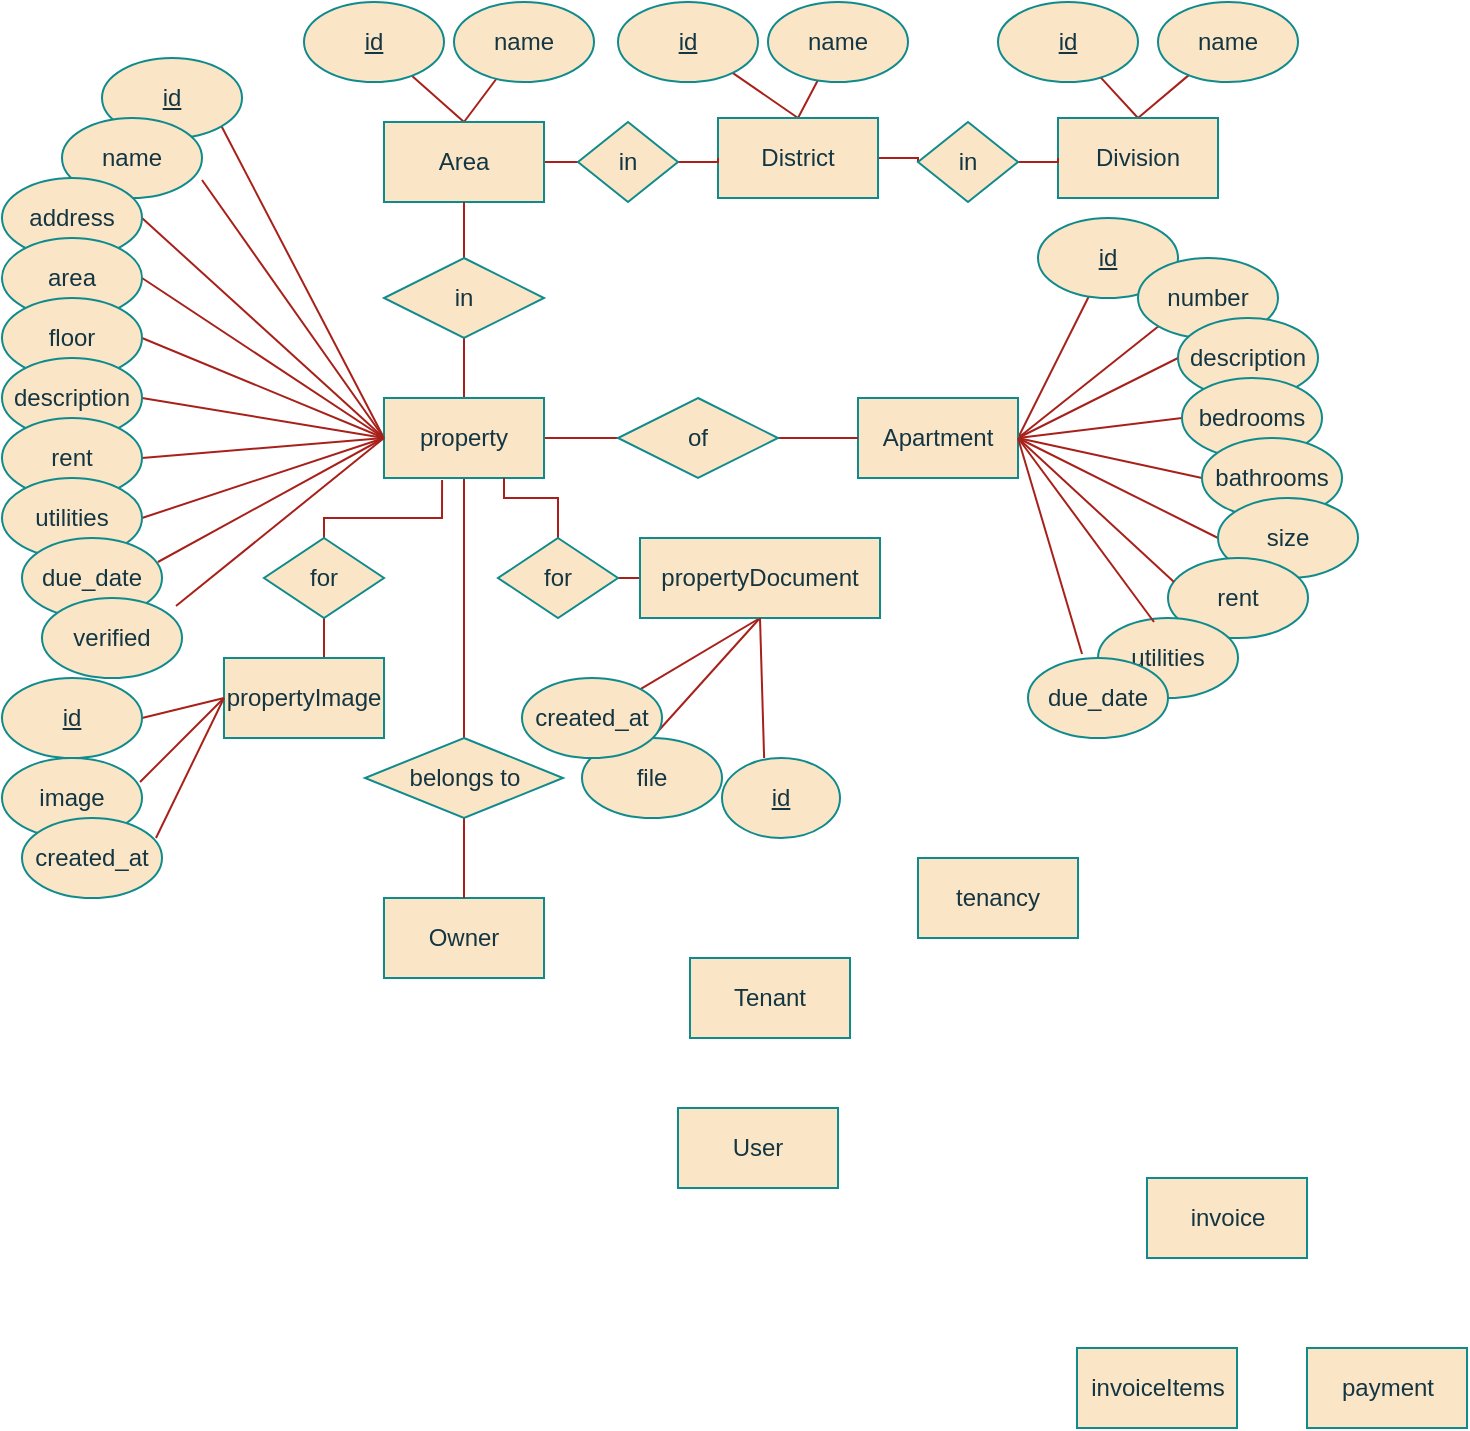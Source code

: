 <mxfile version="23.1.2" type="device">
  <diagram id="-Kegu3x4Kq4TtlcAsU5u" name="Page-1">
    <mxGraphModel dx="1434" dy="752" grid="1" gridSize="10" guides="1" tooltips="1" connect="1" arrows="1" fold="1" page="1" pageScale="1" pageWidth="827" pageHeight="1169" math="0" shadow="0">
      <root>
        <mxCell id="0" />
        <mxCell id="1" parent="0" />
        <mxCell id="ADRR5VOEZKfYwD3EOIca-24" style="edgeStyle=none;rounded=0;orthogonalLoop=1;jettySize=auto;html=1;exitX=0.5;exitY=0;exitDx=0;exitDy=0;endArrow=none;endFill=0;labelBackgroundColor=none;fontColor=default;strokeColor=#A8201A;" edge="1" parent="1" source="ADRR5VOEZKfYwD3EOIca-26" target="ADRR5VOEZKfYwD3EOIca-51">
          <mxGeometry relative="1" as="geometry" />
        </mxCell>
        <mxCell id="ADRR5VOEZKfYwD3EOIca-25" style="edgeStyle=none;rounded=0;orthogonalLoop=1;jettySize=auto;html=1;exitX=0.5;exitY=0;exitDx=0;exitDy=0;endArrow=none;endFill=0;labelBackgroundColor=none;fontColor=default;strokeColor=#A8201A;" edge="1" parent="1" source="ADRR5VOEZKfYwD3EOIca-26" target="ADRR5VOEZKfYwD3EOIca-52">
          <mxGeometry relative="1" as="geometry" />
        </mxCell>
        <mxCell id="ADRR5VOEZKfYwD3EOIca-135" style="edgeStyle=orthogonalEdgeStyle;shape=connector;rounded=0;orthogonalLoop=1;jettySize=auto;html=1;exitX=1;exitY=0.5;exitDx=0;exitDy=0;entryX=0;entryY=0.5;entryDx=0;entryDy=0;labelBackgroundColor=default;strokeColor=#A8201A;align=center;verticalAlign=middle;fontFamily=Helvetica;fontSize=11;fontColor=#143642;endArrow=none;endFill=0;fillColor=#FAE5C7;" edge="1" parent="1" source="ADRR5VOEZKfYwD3EOIca-26" target="ADRR5VOEZKfYwD3EOIca-134">
          <mxGeometry relative="1" as="geometry" />
        </mxCell>
        <mxCell id="ADRR5VOEZKfYwD3EOIca-26" value="Area" style="rounded=0;whiteSpace=wrap;html=1;labelBackgroundColor=none;fillColor=#FAE5C7;strokeColor=#0F8B8D;fontColor=#143642;" vertex="1" parent="1">
          <mxGeometry x="221" y="72" width="80" height="40" as="geometry" />
        </mxCell>
        <mxCell id="ADRR5VOEZKfYwD3EOIca-51" value="&lt;u&gt;id&lt;/u&gt;" style="ellipse;whiteSpace=wrap;html=1;labelBackgroundColor=none;fillColor=#FAE5C7;strokeColor=#0F8B8D;fontColor=#143642;rounded=0;" vertex="1" parent="1">
          <mxGeometry x="181" y="12" width="70" height="40" as="geometry" />
        </mxCell>
        <mxCell id="ADRR5VOEZKfYwD3EOIca-52" value="name" style="ellipse;whiteSpace=wrap;html=1;labelBackgroundColor=none;fillColor=#FAE5C7;strokeColor=#0F8B8D;fontColor=#143642;rounded=0;" vertex="1" parent="1">
          <mxGeometry x="256" y="12" width="70" height="40" as="geometry" />
        </mxCell>
        <mxCell id="ADRR5VOEZKfYwD3EOIca-110" style="edgeStyle=none;rounded=0;orthogonalLoop=1;jettySize=auto;html=1;exitX=0.5;exitY=0;exitDx=0;exitDy=0;endArrow=none;endFill=0;labelBackgroundColor=none;fontColor=default;strokeColor=#A8201A;" edge="1" parent="1" source="ADRR5VOEZKfYwD3EOIca-112" target="ADRR5VOEZKfYwD3EOIca-113">
          <mxGeometry relative="1" as="geometry" />
        </mxCell>
        <mxCell id="ADRR5VOEZKfYwD3EOIca-111" style="edgeStyle=none;rounded=0;orthogonalLoop=1;jettySize=auto;html=1;exitX=0.5;exitY=0;exitDx=0;exitDy=0;endArrow=none;endFill=0;labelBackgroundColor=none;fontColor=default;strokeColor=#A8201A;" edge="1" parent="1" source="ADRR5VOEZKfYwD3EOIca-112" target="ADRR5VOEZKfYwD3EOIca-114">
          <mxGeometry relative="1" as="geometry" />
        </mxCell>
        <mxCell id="ADRR5VOEZKfYwD3EOIca-138" style="edgeStyle=orthogonalEdgeStyle;shape=connector;rounded=0;orthogonalLoop=1;jettySize=auto;html=1;exitX=1;exitY=0.5;exitDx=0;exitDy=0;entryX=0;entryY=0.5;entryDx=0;entryDy=0;labelBackgroundColor=default;strokeColor=#A8201A;align=center;verticalAlign=middle;fontFamily=Helvetica;fontSize=11;fontColor=#143642;endArrow=none;endFill=0;fillColor=#FAE5C7;" edge="1" parent="1" source="ADRR5VOEZKfYwD3EOIca-112" target="ADRR5VOEZKfYwD3EOIca-137">
          <mxGeometry relative="1" as="geometry" />
        </mxCell>
        <mxCell id="ADRR5VOEZKfYwD3EOIca-112" value="District" style="rounded=0;whiteSpace=wrap;html=1;labelBackgroundColor=none;fillColor=#FAE5C7;strokeColor=#0F8B8D;fontColor=#143642;" vertex="1" parent="1">
          <mxGeometry x="388" y="70" width="80" height="40" as="geometry" />
        </mxCell>
        <mxCell id="ADRR5VOEZKfYwD3EOIca-113" value="&lt;u&gt;id&lt;/u&gt;" style="ellipse;whiteSpace=wrap;html=1;labelBackgroundColor=none;fillColor=#FAE5C7;strokeColor=#0F8B8D;fontColor=#143642;rounded=0;" vertex="1" parent="1">
          <mxGeometry x="338" y="12" width="70" height="40" as="geometry" />
        </mxCell>
        <mxCell id="ADRR5VOEZKfYwD3EOIca-114" value="name" style="ellipse;whiteSpace=wrap;html=1;labelBackgroundColor=none;fillColor=#FAE5C7;strokeColor=#0F8B8D;fontColor=#143642;rounded=0;" vertex="1" parent="1">
          <mxGeometry x="413" y="12" width="70" height="40" as="geometry" />
        </mxCell>
        <mxCell id="ADRR5VOEZKfYwD3EOIca-115" style="edgeStyle=none;rounded=0;orthogonalLoop=1;jettySize=auto;html=1;exitX=0.5;exitY=0;exitDx=0;exitDy=0;endArrow=none;endFill=0;labelBackgroundColor=none;fontColor=default;strokeColor=#A8201A;" edge="1" parent="1" source="ADRR5VOEZKfYwD3EOIca-117" target="ADRR5VOEZKfYwD3EOIca-118">
          <mxGeometry relative="1" as="geometry" />
        </mxCell>
        <mxCell id="ADRR5VOEZKfYwD3EOIca-116" style="edgeStyle=none;rounded=0;orthogonalLoop=1;jettySize=auto;html=1;exitX=0.5;exitY=0;exitDx=0;exitDy=0;endArrow=none;endFill=0;labelBackgroundColor=none;fontColor=default;strokeColor=#A8201A;" edge="1" parent="1" source="ADRR5VOEZKfYwD3EOIca-117" target="ADRR5VOEZKfYwD3EOIca-119">
          <mxGeometry relative="1" as="geometry" />
        </mxCell>
        <mxCell id="ADRR5VOEZKfYwD3EOIca-117" value="Division" style="rounded=0;whiteSpace=wrap;html=1;labelBackgroundColor=none;fillColor=#FAE5C7;strokeColor=#0F8B8D;fontColor=#143642;" vertex="1" parent="1">
          <mxGeometry x="558" y="70" width="80" height="40" as="geometry" />
        </mxCell>
        <mxCell id="ADRR5VOEZKfYwD3EOIca-118" value="&lt;u&gt;id&lt;/u&gt;" style="ellipse;whiteSpace=wrap;html=1;labelBackgroundColor=none;fillColor=#FAE5C7;strokeColor=#0F8B8D;fontColor=#143642;rounded=0;" vertex="1" parent="1">
          <mxGeometry x="528" y="12" width="70" height="40" as="geometry" />
        </mxCell>
        <mxCell id="ADRR5VOEZKfYwD3EOIca-119" value="name" style="ellipse;whiteSpace=wrap;html=1;labelBackgroundColor=none;fillColor=#FAE5C7;strokeColor=#0F8B8D;fontColor=#143642;rounded=0;" vertex="1" parent="1">
          <mxGeometry x="608" y="12" width="70" height="40" as="geometry" />
        </mxCell>
        <mxCell id="ADRR5VOEZKfYwD3EOIca-132" value="" style="edgeStyle=orthogonalEdgeStyle;rounded=0;orthogonalLoop=1;jettySize=auto;html=1;endArrow=none;endFill=0;labelBackgroundColor=none;fontColor=default;strokeColor=#A8201A;" edge="1" parent="1" source="ADRR5VOEZKfYwD3EOIca-120" target="ADRR5VOEZKfYwD3EOIca-131">
          <mxGeometry relative="1" as="geometry" />
        </mxCell>
        <mxCell id="ADRR5VOEZKfYwD3EOIca-143" style="edgeStyle=orthogonalEdgeStyle;shape=connector;rounded=0;orthogonalLoop=1;jettySize=auto;html=1;exitX=1;exitY=0.5;exitDx=0;exitDy=0;labelBackgroundColor=default;strokeColor=#A8201A;align=center;verticalAlign=middle;fontFamily=Helvetica;fontSize=11;fontColor=#143642;endArrow=none;endFill=0;fillColor=#FAE5C7;" edge="1" parent="1" source="ADRR5VOEZKfYwD3EOIca-120" target="ADRR5VOEZKfYwD3EOIca-142">
          <mxGeometry relative="1" as="geometry" />
        </mxCell>
        <mxCell id="ADRR5VOEZKfYwD3EOIca-155" style="edgeStyle=orthogonalEdgeStyle;shape=connector;rounded=0;orthogonalLoop=1;jettySize=auto;html=1;exitX=0.5;exitY=1;exitDx=0;exitDy=0;entryX=0.5;entryY=0;entryDx=0;entryDy=0;labelBackgroundColor=default;strokeColor=#A8201A;align=center;verticalAlign=middle;fontFamily=Helvetica;fontSize=11;fontColor=#143642;endArrow=none;endFill=0;fillColor=#FAE5C7;" edge="1" parent="1" source="ADRR5VOEZKfYwD3EOIca-120" target="ADRR5VOEZKfYwD3EOIca-154">
          <mxGeometry relative="1" as="geometry" />
        </mxCell>
        <mxCell id="ADRR5VOEZKfYwD3EOIca-167" style="edgeStyle=none;shape=connector;rounded=0;orthogonalLoop=1;jettySize=auto;html=1;exitX=0;exitY=0.5;exitDx=0;exitDy=0;entryX=1;entryY=1;entryDx=0;entryDy=0;labelBackgroundColor=default;strokeColor=#A8201A;align=center;verticalAlign=middle;fontFamily=Helvetica;fontSize=11;fontColor=#143642;endArrow=none;endFill=0;fillColor=#FAE5C7;" edge="1" parent="1" source="ADRR5VOEZKfYwD3EOIca-120" target="ADRR5VOEZKfYwD3EOIca-153">
          <mxGeometry relative="1" as="geometry" />
        </mxCell>
        <mxCell id="ADRR5VOEZKfYwD3EOIca-169" style="edgeStyle=none;shape=connector;rounded=0;orthogonalLoop=1;jettySize=auto;html=1;exitX=0;exitY=0.5;exitDx=0;exitDy=0;entryX=1;entryY=0.5;entryDx=0;entryDy=0;labelBackgroundColor=default;strokeColor=#A8201A;align=center;verticalAlign=middle;fontFamily=Helvetica;fontSize=11;fontColor=#143642;endArrow=none;endFill=0;fillColor=#FAE5C7;" edge="1" parent="1" source="ADRR5VOEZKfYwD3EOIca-120" target="ADRR5VOEZKfYwD3EOIca-158">
          <mxGeometry relative="1" as="geometry" />
        </mxCell>
        <mxCell id="ADRR5VOEZKfYwD3EOIca-170" style="edgeStyle=none;shape=connector;rounded=0;orthogonalLoop=1;jettySize=auto;html=1;exitX=0;exitY=0.5;exitDx=0;exitDy=0;entryX=1;entryY=0.5;entryDx=0;entryDy=0;labelBackgroundColor=default;strokeColor=#A8201A;align=center;verticalAlign=middle;fontFamily=Helvetica;fontSize=11;fontColor=#143642;endArrow=none;endFill=0;fillColor=#FAE5C7;" edge="1" parent="1" source="ADRR5VOEZKfYwD3EOIca-120" target="ADRR5VOEZKfYwD3EOIca-159">
          <mxGeometry relative="1" as="geometry" />
        </mxCell>
        <mxCell id="ADRR5VOEZKfYwD3EOIca-171" style="edgeStyle=none;shape=connector;rounded=0;orthogonalLoop=1;jettySize=auto;html=1;exitX=0;exitY=0.5;exitDx=0;exitDy=0;entryX=1;entryY=0.5;entryDx=0;entryDy=0;labelBackgroundColor=default;strokeColor=#A8201A;align=center;verticalAlign=middle;fontFamily=Helvetica;fontSize=11;fontColor=#143642;endArrow=none;endFill=0;fillColor=#FAE5C7;" edge="1" parent="1" source="ADRR5VOEZKfYwD3EOIca-120" target="ADRR5VOEZKfYwD3EOIca-160">
          <mxGeometry relative="1" as="geometry" />
        </mxCell>
        <mxCell id="ADRR5VOEZKfYwD3EOIca-172" style="edgeStyle=none;shape=connector;rounded=0;orthogonalLoop=1;jettySize=auto;html=1;exitX=0;exitY=0.5;exitDx=0;exitDy=0;entryX=1;entryY=0.5;entryDx=0;entryDy=0;labelBackgroundColor=default;strokeColor=#A8201A;align=center;verticalAlign=middle;fontFamily=Helvetica;fontSize=11;fontColor=#143642;endArrow=none;endFill=0;fillColor=#FAE5C7;" edge="1" parent="1" source="ADRR5VOEZKfYwD3EOIca-120" target="ADRR5VOEZKfYwD3EOIca-161">
          <mxGeometry relative="1" as="geometry" />
        </mxCell>
        <mxCell id="ADRR5VOEZKfYwD3EOIca-173" style="edgeStyle=none;shape=connector;rounded=0;orthogonalLoop=1;jettySize=auto;html=1;exitX=0;exitY=0.5;exitDx=0;exitDy=0;entryX=1;entryY=0.5;entryDx=0;entryDy=0;labelBackgroundColor=default;strokeColor=#A8201A;align=center;verticalAlign=middle;fontFamily=Helvetica;fontSize=11;fontColor=#143642;endArrow=none;endFill=0;fillColor=#FAE5C7;" edge="1" parent="1" source="ADRR5VOEZKfYwD3EOIca-120" target="ADRR5VOEZKfYwD3EOIca-162">
          <mxGeometry relative="1" as="geometry" />
        </mxCell>
        <mxCell id="ADRR5VOEZKfYwD3EOIca-174" style="edgeStyle=none;shape=connector;rounded=0;orthogonalLoop=1;jettySize=auto;html=1;exitX=0;exitY=0.5;exitDx=0;exitDy=0;entryX=1;entryY=0.5;entryDx=0;entryDy=0;labelBackgroundColor=default;strokeColor=#A8201A;align=center;verticalAlign=middle;fontFamily=Helvetica;fontSize=11;fontColor=#143642;endArrow=none;endFill=0;fillColor=#FAE5C7;" edge="1" parent="1" source="ADRR5VOEZKfYwD3EOIca-120" target="ADRR5VOEZKfYwD3EOIca-163">
          <mxGeometry relative="1" as="geometry" />
        </mxCell>
        <mxCell id="ADRR5VOEZKfYwD3EOIca-120" value="property" style="rounded=0;whiteSpace=wrap;html=1;labelBackgroundColor=none;fillColor=#FAE5C7;strokeColor=#0F8B8D;fontColor=#143642;" vertex="1" parent="1">
          <mxGeometry x="221" y="210" width="80" height="40" as="geometry" />
        </mxCell>
        <mxCell id="ADRR5VOEZKfYwD3EOIca-199" style="edgeStyle=none;shape=connector;rounded=0;orthogonalLoop=1;jettySize=auto;html=1;exitX=1;exitY=0.5;exitDx=0;exitDy=0;exitPerimeter=0;labelBackgroundColor=default;strokeColor=#A8201A;align=center;verticalAlign=middle;fontFamily=Helvetica;fontSize=11;fontColor=#143642;endArrow=none;endFill=0;fillColor=#FAE5C7;" edge="1" parent="1" source="ADRR5VOEZKfYwD3EOIca-121" target="ADRR5VOEZKfYwD3EOIca-190">
          <mxGeometry relative="1" as="geometry" />
        </mxCell>
        <mxCell id="ADRR5VOEZKfYwD3EOIca-200" style="edgeStyle=none;shape=connector;rounded=0;orthogonalLoop=1;jettySize=auto;html=1;exitX=1;exitY=0.5;exitDx=0;exitDy=0;exitPerimeter=0;entryX=0;entryY=1;entryDx=0;entryDy=0;labelBackgroundColor=default;strokeColor=#A8201A;align=center;verticalAlign=middle;fontFamily=Helvetica;fontSize=11;fontColor=#143642;endArrow=none;endFill=0;fillColor=#FAE5C7;" edge="1" parent="1" source="ADRR5VOEZKfYwD3EOIca-121" target="ADRR5VOEZKfYwD3EOIca-191">
          <mxGeometry relative="1" as="geometry" />
        </mxCell>
        <mxCell id="ADRR5VOEZKfYwD3EOIca-201" style="edgeStyle=none;shape=connector;rounded=0;orthogonalLoop=1;jettySize=auto;html=1;exitX=1;exitY=0.5;exitDx=0;exitDy=0;exitPerimeter=0;entryX=0;entryY=0.5;entryDx=0;entryDy=0;labelBackgroundColor=default;strokeColor=#A8201A;align=center;verticalAlign=middle;fontFamily=Helvetica;fontSize=11;fontColor=#143642;endArrow=none;endFill=0;fillColor=#FAE5C7;" edge="1" parent="1" source="ADRR5VOEZKfYwD3EOIca-121" target="ADRR5VOEZKfYwD3EOIca-192">
          <mxGeometry relative="1" as="geometry" />
        </mxCell>
        <mxCell id="ADRR5VOEZKfYwD3EOIca-202" style="edgeStyle=none;shape=connector;rounded=0;orthogonalLoop=1;jettySize=auto;html=1;exitX=1;exitY=0.5;exitDx=0;exitDy=0;exitPerimeter=0;entryX=0;entryY=0.5;entryDx=0;entryDy=0;labelBackgroundColor=default;strokeColor=#A8201A;align=center;verticalAlign=middle;fontFamily=Helvetica;fontSize=11;fontColor=#143642;endArrow=none;endFill=0;fillColor=#FAE5C7;" edge="1" parent="1" source="ADRR5VOEZKfYwD3EOIca-121" target="ADRR5VOEZKfYwD3EOIca-193">
          <mxGeometry relative="1" as="geometry" />
        </mxCell>
        <mxCell id="ADRR5VOEZKfYwD3EOIca-203" style="edgeStyle=none;shape=connector;rounded=0;orthogonalLoop=1;jettySize=auto;html=1;exitX=1;exitY=0.5;exitDx=0;exitDy=0;exitPerimeter=0;entryX=0;entryY=0.5;entryDx=0;entryDy=0;labelBackgroundColor=default;strokeColor=#A8201A;align=center;verticalAlign=middle;fontFamily=Helvetica;fontSize=11;fontColor=#143642;endArrow=none;endFill=0;fillColor=#FAE5C7;" edge="1" parent="1" source="ADRR5VOEZKfYwD3EOIca-121" target="ADRR5VOEZKfYwD3EOIca-194">
          <mxGeometry relative="1" as="geometry" />
        </mxCell>
        <mxCell id="ADRR5VOEZKfYwD3EOIca-204" style="edgeStyle=none;shape=connector;rounded=0;orthogonalLoop=1;jettySize=auto;html=1;exitX=1;exitY=0.5;exitDx=0;exitDy=0;exitPerimeter=0;entryX=0;entryY=0.5;entryDx=0;entryDy=0;labelBackgroundColor=default;strokeColor=#A8201A;align=center;verticalAlign=middle;fontFamily=Helvetica;fontSize=11;fontColor=#143642;endArrow=none;endFill=0;fillColor=#FAE5C7;" edge="1" parent="1" source="ADRR5VOEZKfYwD3EOIca-121" target="ADRR5VOEZKfYwD3EOIca-195">
          <mxGeometry relative="1" as="geometry" />
        </mxCell>
        <mxCell id="ADRR5VOEZKfYwD3EOIca-121" value="Apartment" style="rounded=0;whiteSpace=wrap;html=1;labelBackgroundColor=none;fillColor=#FAE5C7;strokeColor=#0F8B8D;fontColor=#143642;points=[[0,0,0,0,0],[0,0.25,0,0,0],[0,0.5,0,0,0],[0,0.75,0,0,0],[0,1,0,0,0],[0.25,0,0,0,0],[0.25,1,0,0,0],[0.5,0,0,0,0],[0.5,1,0,0,0],[0.75,0,0,0,0],[0.75,1,0,0,0],[1,0,0,0,0],[1,0.25,0,0,0],[1,0.5,0,0,0],[1,0.75,0,0,0],[1,1,0,0,0]];" vertex="1" parent="1">
          <mxGeometry x="458" y="210" width="80" height="40" as="geometry" />
        </mxCell>
        <mxCell id="ADRR5VOEZKfYwD3EOIca-150" style="edgeStyle=orthogonalEdgeStyle;shape=connector;rounded=0;orthogonalLoop=1;jettySize=auto;html=1;exitX=0.5;exitY=0;exitDx=0;exitDy=0;entryX=0.5;entryY=1;entryDx=0;entryDy=0;labelBackgroundColor=default;strokeColor=#A8201A;align=center;verticalAlign=middle;fontFamily=Helvetica;fontSize=11;fontColor=#143642;endArrow=none;endFill=0;fillColor=#FAE5C7;" edge="1" parent="1" source="ADRR5VOEZKfYwD3EOIca-122" target="ADRR5VOEZKfYwD3EOIca-147">
          <mxGeometry relative="1" as="geometry" />
        </mxCell>
        <mxCell id="ADRR5VOEZKfYwD3EOIca-181" style="edgeStyle=none;shape=connector;rounded=0;orthogonalLoop=1;jettySize=auto;html=1;exitX=0;exitY=0.5;exitDx=0;exitDy=0;entryX=1;entryY=0.5;entryDx=0;entryDy=0;labelBackgroundColor=default;strokeColor=#A8201A;align=center;verticalAlign=middle;fontFamily=Helvetica;fontSize=11;fontColor=#143642;endArrow=none;endFill=0;fillColor=#FAE5C7;" edge="1" parent="1" source="ADRR5VOEZKfYwD3EOIca-122" target="ADRR5VOEZKfYwD3EOIca-177">
          <mxGeometry relative="1" as="geometry" />
        </mxCell>
        <mxCell id="ADRR5VOEZKfYwD3EOIca-122" value="propertyImage" style="rounded=0;whiteSpace=wrap;html=1;labelBackgroundColor=none;fillColor=#FAE5C7;strokeColor=#0F8B8D;fontColor=#143642;" vertex="1" parent="1">
          <mxGeometry x="141" y="340" width="80" height="40" as="geometry" />
        </mxCell>
        <mxCell id="ADRR5VOEZKfYwD3EOIca-149" style="edgeStyle=orthogonalEdgeStyle;shape=connector;rounded=0;orthogonalLoop=1;jettySize=auto;html=1;exitX=0;exitY=0.5;exitDx=0;exitDy=0;entryX=1;entryY=0.5;entryDx=0;entryDy=0;labelBackgroundColor=default;strokeColor=#A8201A;align=center;verticalAlign=middle;fontFamily=Helvetica;fontSize=11;fontColor=#143642;endArrow=none;endFill=0;fillColor=#FAE5C7;" edge="1" parent="1" source="ADRR5VOEZKfYwD3EOIca-123">
          <mxGeometry relative="1" as="geometry">
            <mxPoint x="319" y="300" as="targetPoint" />
            <Array as="points" />
          </mxGeometry>
        </mxCell>
        <mxCell id="ADRR5VOEZKfYwD3EOIca-187" style="edgeStyle=none;shape=connector;rounded=0;orthogonalLoop=1;jettySize=auto;html=1;exitX=0.5;exitY=1;exitDx=0;exitDy=0;labelBackgroundColor=default;strokeColor=#A8201A;align=center;verticalAlign=middle;fontFamily=Helvetica;fontSize=11;fontColor=#143642;endArrow=none;endFill=0;fillColor=#FAE5C7;" edge="1" parent="1" source="ADRR5VOEZKfYwD3EOIca-123" target="ADRR5VOEZKfYwD3EOIca-186">
          <mxGeometry relative="1" as="geometry" />
        </mxCell>
        <mxCell id="ADRR5VOEZKfYwD3EOIca-188" style="edgeStyle=none;shape=connector;rounded=0;orthogonalLoop=1;jettySize=auto;html=1;exitX=0.5;exitY=1;exitDx=0;exitDy=0;entryX=0.5;entryY=0;entryDx=0;entryDy=0;labelBackgroundColor=default;strokeColor=#A8201A;align=center;verticalAlign=middle;fontFamily=Helvetica;fontSize=11;fontColor=#143642;endArrow=none;endFill=0;fillColor=#FAE5C7;" edge="1" parent="1" source="ADRR5VOEZKfYwD3EOIca-123" target="ADRR5VOEZKfYwD3EOIca-185">
          <mxGeometry relative="1" as="geometry" />
        </mxCell>
        <mxCell id="ADRR5VOEZKfYwD3EOIca-123" value="propertyDocument" style="rounded=0;whiteSpace=wrap;html=1;labelBackgroundColor=none;fillColor=#FAE5C7;strokeColor=#0F8B8D;fontColor=#143642;" vertex="1" parent="1">
          <mxGeometry x="349" y="280" width="120" height="40" as="geometry" />
        </mxCell>
        <mxCell id="ADRR5VOEZKfYwD3EOIca-124" value="Owner" style="rounded=0;whiteSpace=wrap;html=1;labelBackgroundColor=none;fillColor=#FAE5C7;strokeColor=#0F8B8D;fontColor=#143642;" vertex="1" parent="1">
          <mxGeometry x="221" y="460" width="80" height="40" as="geometry" />
        </mxCell>
        <mxCell id="ADRR5VOEZKfYwD3EOIca-125" value="Tenant" style="rounded=0;whiteSpace=wrap;html=1;labelBackgroundColor=none;fillColor=#FAE5C7;strokeColor=#0F8B8D;fontColor=#143642;" vertex="1" parent="1">
          <mxGeometry x="374" y="490" width="80" height="40" as="geometry" />
        </mxCell>
        <mxCell id="ADRR5VOEZKfYwD3EOIca-126" value="User" style="rounded=0;whiteSpace=wrap;html=1;labelBackgroundColor=none;fillColor=#FAE5C7;strokeColor=#0F8B8D;fontColor=#143642;" vertex="1" parent="1">
          <mxGeometry x="368" y="565" width="80" height="40" as="geometry" />
        </mxCell>
        <mxCell id="ADRR5VOEZKfYwD3EOIca-127" value="tenancy" style="rounded=0;whiteSpace=wrap;html=1;labelBackgroundColor=none;fillColor=#FAE5C7;strokeColor=#0F8B8D;fontColor=#143642;" vertex="1" parent="1">
          <mxGeometry x="488" y="440" width="80" height="40" as="geometry" />
        </mxCell>
        <mxCell id="ADRR5VOEZKfYwD3EOIca-128" value="invoice" style="rounded=0;whiteSpace=wrap;html=1;labelBackgroundColor=none;fillColor=#FAE5C7;strokeColor=#0F8B8D;fontColor=#143642;" vertex="1" parent="1">
          <mxGeometry x="602.5" y="600" width="80" height="40" as="geometry" />
        </mxCell>
        <mxCell id="ADRR5VOEZKfYwD3EOIca-129" value="invoiceItems" style="rounded=0;whiteSpace=wrap;html=1;labelBackgroundColor=none;fillColor=#FAE5C7;strokeColor=#0F8B8D;fontColor=#143642;" vertex="1" parent="1">
          <mxGeometry x="567.5" y="685" width="80" height="40" as="geometry" />
        </mxCell>
        <mxCell id="ADRR5VOEZKfYwD3EOIca-130" value="payment" style="rounded=0;whiteSpace=wrap;html=1;labelBackgroundColor=none;fillColor=#FAE5C7;strokeColor=#0F8B8D;fontColor=#143642;" vertex="1" parent="1">
          <mxGeometry x="682.5" y="685" width="80" height="40" as="geometry" />
        </mxCell>
        <mxCell id="ADRR5VOEZKfYwD3EOIca-133" style="edgeStyle=orthogonalEdgeStyle;rounded=0;orthogonalLoop=1;jettySize=auto;html=1;entryX=0.5;entryY=1;entryDx=0;entryDy=0;strokeColor=#A8201A;fontColor=#143642;fillColor=#FAE5C7;endArrow=none;endFill=0;" edge="1" parent="1" source="ADRR5VOEZKfYwD3EOIca-131" target="ADRR5VOEZKfYwD3EOIca-26">
          <mxGeometry relative="1" as="geometry" />
        </mxCell>
        <mxCell id="ADRR5VOEZKfYwD3EOIca-131" value="in" style="rhombus;whiteSpace=wrap;html=1;labelBackgroundColor=none;fillColor=#FAE5C7;strokeColor=#0F8B8D;fontColor=#143642;rounded=0;" vertex="1" parent="1">
          <mxGeometry x="221" y="140" width="80" height="40" as="geometry" />
        </mxCell>
        <mxCell id="ADRR5VOEZKfYwD3EOIca-136" style="edgeStyle=orthogonalEdgeStyle;shape=connector;rounded=0;orthogonalLoop=1;jettySize=auto;html=1;exitX=1;exitY=0.5;exitDx=0;exitDy=0;entryX=0;entryY=0.5;entryDx=0;entryDy=0;labelBackgroundColor=default;strokeColor=#A8201A;align=center;verticalAlign=middle;fontFamily=Helvetica;fontSize=11;fontColor=#143642;endArrow=none;endFill=0;fillColor=#FAE5C7;" edge="1" parent="1" source="ADRR5VOEZKfYwD3EOIca-134" target="ADRR5VOEZKfYwD3EOIca-112">
          <mxGeometry relative="1" as="geometry" />
        </mxCell>
        <mxCell id="ADRR5VOEZKfYwD3EOIca-134" value="in" style="rhombus;whiteSpace=wrap;html=1;labelBackgroundColor=none;fillColor=#FAE5C7;strokeColor=#0F8B8D;fontColor=#143642;rounded=0;" vertex="1" parent="1">
          <mxGeometry x="318" y="72" width="50" height="40" as="geometry" />
        </mxCell>
        <mxCell id="ADRR5VOEZKfYwD3EOIca-140" style="edgeStyle=orthogonalEdgeStyle;shape=connector;rounded=0;orthogonalLoop=1;jettySize=auto;html=1;exitX=1;exitY=0.5;exitDx=0;exitDy=0;entryX=0;entryY=0.5;entryDx=0;entryDy=0;labelBackgroundColor=default;strokeColor=#A8201A;align=center;verticalAlign=middle;fontFamily=Helvetica;fontSize=11;fontColor=#143642;endArrow=none;endFill=0;fillColor=#FAE5C7;" edge="1" parent="1" source="ADRR5VOEZKfYwD3EOIca-137" target="ADRR5VOEZKfYwD3EOIca-117">
          <mxGeometry relative="1" as="geometry" />
        </mxCell>
        <mxCell id="ADRR5VOEZKfYwD3EOIca-137" value="in" style="rhombus;whiteSpace=wrap;html=1;labelBackgroundColor=none;fillColor=#FAE5C7;strokeColor=#0F8B8D;fontColor=#143642;rounded=0;" vertex="1" parent="1">
          <mxGeometry x="488" y="72" width="50" height="40" as="geometry" />
        </mxCell>
        <mxCell id="ADRR5VOEZKfYwD3EOIca-145" style="edgeStyle=orthogonalEdgeStyle;shape=connector;rounded=0;orthogonalLoop=1;jettySize=auto;html=1;exitX=1;exitY=0.5;exitDx=0;exitDy=0;entryX=0;entryY=0.5;entryDx=0;entryDy=0;labelBackgroundColor=default;strokeColor=#A8201A;align=center;verticalAlign=middle;fontFamily=Helvetica;fontSize=11;fontColor=#143642;endArrow=none;endFill=0;fillColor=#FAE5C7;" edge="1" parent="1" source="ADRR5VOEZKfYwD3EOIca-142" target="ADRR5VOEZKfYwD3EOIca-121">
          <mxGeometry relative="1" as="geometry" />
        </mxCell>
        <mxCell id="ADRR5VOEZKfYwD3EOIca-142" value="of" style="rhombus;whiteSpace=wrap;html=1;labelBackgroundColor=none;fillColor=#FAE5C7;strokeColor=#0F8B8D;fontColor=#143642;rounded=0;" vertex="1" parent="1">
          <mxGeometry x="338" y="210" width="80" height="40" as="geometry" />
        </mxCell>
        <mxCell id="ADRR5VOEZKfYwD3EOIca-151" style="edgeStyle=orthogonalEdgeStyle;shape=connector;rounded=0;orthogonalLoop=1;jettySize=auto;html=1;exitX=0.5;exitY=0;exitDx=0;exitDy=0;entryX=0.363;entryY=1.025;entryDx=0;entryDy=0;labelBackgroundColor=default;strokeColor=#A8201A;align=center;verticalAlign=middle;fontFamily=Helvetica;fontSize=11;fontColor=#143642;endArrow=none;endFill=0;fillColor=#FAE5C7;entryPerimeter=0;" edge="1" parent="1" source="ADRR5VOEZKfYwD3EOIca-147" target="ADRR5VOEZKfYwD3EOIca-120">
          <mxGeometry relative="1" as="geometry">
            <Array as="points">
              <mxPoint x="250" y="270" />
            </Array>
          </mxGeometry>
        </mxCell>
        <mxCell id="ADRR5VOEZKfYwD3EOIca-147" value="for" style="rhombus;whiteSpace=wrap;html=1;labelBackgroundColor=none;fillColor=#FAE5C7;strokeColor=#0F8B8D;fontColor=#143642;rounded=0;" vertex="1" parent="1">
          <mxGeometry x="161" y="280" width="60" height="40" as="geometry" />
        </mxCell>
        <mxCell id="ADRR5VOEZKfYwD3EOIca-152" style="edgeStyle=orthogonalEdgeStyle;shape=connector;rounded=0;orthogonalLoop=1;jettySize=auto;html=1;exitX=0.5;exitY=0;exitDx=0;exitDy=0;entryX=0.75;entryY=1;entryDx=0;entryDy=0;labelBackgroundColor=default;strokeColor=#A8201A;align=center;verticalAlign=middle;fontFamily=Helvetica;fontSize=11;fontColor=#143642;endArrow=none;endFill=0;fillColor=#FAE5C7;" edge="1" parent="1" source="ADRR5VOEZKfYwD3EOIca-148" target="ADRR5VOEZKfYwD3EOIca-120">
          <mxGeometry relative="1" as="geometry" />
        </mxCell>
        <mxCell id="ADRR5VOEZKfYwD3EOIca-148" value="for" style="rhombus;whiteSpace=wrap;html=1;labelBackgroundColor=none;fillColor=#FAE5C7;strokeColor=#0F8B8D;fontColor=#143642;rounded=0;" vertex="1" parent="1">
          <mxGeometry x="278" y="280" width="60" height="40" as="geometry" />
        </mxCell>
        <mxCell id="ADRR5VOEZKfYwD3EOIca-153" value="&lt;u&gt;id&lt;/u&gt;" style="ellipse;whiteSpace=wrap;html=1;labelBackgroundColor=none;fillColor=#FAE5C7;strokeColor=#0F8B8D;fontColor=#143642;rounded=0;" vertex="1" parent="1">
          <mxGeometry x="80" y="40" width="70" height="40" as="geometry" />
        </mxCell>
        <mxCell id="ADRR5VOEZKfYwD3EOIca-156" style="edgeStyle=orthogonalEdgeStyle;shape=connector;rounded=0;orthogonalLoop=1;jettySize=auto;html=1;exitX=0.5;exitY=1;exitDx=0;exitDy=0;entryX=0.5;entryY=0;entryDx=0;entryDy=0;labelBackgroundColor=default;strokeColor=#A8201A;align=center;verticalAlign=middle;fontFamily=Helvetica;fontSize=11;fontColor=#143642;endArrow=none;endFill=0;fillColor=#FAE5C7;" edge="1" parent="1" source="ADRR5VOEZKfYwD3EOIca-154" target="ADRR5VOEZKfYwD3EOIca-124">
          <mxGeometry relative="1" as="geometry" />
        </mxCell>
        <mxCell id="ADRR5VOEZKfYwD3EOIca-154" value="belongs to" style="rhombus;whiteSpace=wrap;html=1;labelBackgroundColor=none;fillColor=#FAE5C7;strokeColor=#0F8B8D;fontColor=#143642;rounded=0;" vertex="1" parent="1">
          <mxGeometry x="211.5" y="380" width="99" height="40" as="geometry" />
        </mxCell>
        <mxCell id="ADRR5VOEZKfYwD3EOIca-157" value="name" style="ellipse;whiteSpace=wrap;html=1;labelBackgroundColor=none;fillColor=#FAE5C7;strokeColor=#0F8B8D;fontColor=#143642;rounded=0;" vertex="1" parent="1">
          <mxGeometry x="60" y="70" width="70" height="40" as="geometry" />
        </mxCell>
        <mxCell id="ADRR5VOEZKfYwD3EOIca-158" value="address" style="ellipse;whiteSpace=wrap;html=1;labelBackgroundColor=none;fillColor=#FAE5C7;strokeColor=#0F8B8D;fontColor=#143642;rounded=0;" vertex="1" parent="1">
          <mxGeometry x="30" y="100" width="70" height="40" as="geometry" />
        </mxCell>
        <mxCell id="ADRR5VOEZKfYwD3EOIca-159" value="area" style="ellipse;whiteSpace=wrap;html=1;labelBackgroundColor=none;fillColor=#FAE5C7;strokeColor=#0F8B8D;fontColor=#143642;rounded=0;" vertex="1" parent="1">
          <mxGeometry x="30" y="130" width="70" height="40" as="geometry" />
        </mxCell>
        <mxCell id="ADRR5VOEZKfYwD3EOIca-160" value="floor" style="ellipse;whiteSpace=wrap;html=1;labelBackgroundColor=none;fillColor=#FAE5C7;strokeColor=#0F8B8D;fontColor=#143642;rounded=0;" vertex="1" parent="1">
          <mxGeometry x="30" y="160" width="70" height="40" as="geometry" />
        </mxCell>
        <mxCell id="ADRR5VOEZKfYwD3EOIca-161" value="description" style="ellipse;whiteSpace=wrap;html=1;labelBackgroundColor=none;fillColor=#FAE5C7;strokeColor=#0F8B8D;fontColor=#143642;rounded=0;" vertex="1" parent="1">
          <mxGeometry x="30" y="190" width="70" height="40" as="geometry" />
        </mxCell>
        <mxCell id="ADRR5VOEZKfYwD3EOIca-162" value="rent" style="ellipse;whiteSpace=wrap;html=1;labelBackgroundColor=none;fillColor=#FAE5C7;strokeColor=#0F8B8D;fontColor=#143642;rounded=0;" vertex="1" parent="1">
          <mxGeometry x="30" y="220" width="70" height="40" as="geometry" />
        </mxCell>
        <mxCell id="ADRR5VOEZKfYwD3EOIca-163" value="utilities" style="ellipse;whiteSpace=wrap;html=1;labelBackgroundColor=none;fillColor=#FAE5C7;strokeColor=#0F8B8D;fontColor=#143642;rounded=0;" vertex="1" parent="1">
          <mxGeometry x="30" y="250" width="70" height="40" as="geometry" />
        </mxCell>
        <mxCell id="ADRR5VOEZKfYwD3EOIca-164" value="due_date" style="ellipse;whiteSpace=wrap;html=1;labelBackgroundColor=none;fillColor=#FAE5C7;strokeColor=#0F8B8D;fontColor=#143642;rounded=0;" vertex="1" parent="1">
          <mxGeometry x="40" y="280" width="70" height="40" as="geometry" />
        </mxCell>
        <mxCell id="ADRR5VOEZKfYwD3EOIca-165" value="verified" style="ellipse;whiteSpace=wrap;html=1;labelBackgroundColor=none;fillColor=#FAE5C7;strokeColor=#0F8B8D;fontColor=#143642;rounded=0;" vertex="1" parent="1">
          <mxGeometry x="50" y="310" width="70" height="40" as="geometry" />
        </mxCell>
        <mxCell id="ADRR5VOEZKfYwD3EOIca-168" style="edgeStyle=none;shape=connector;rounded=0;orthogonalLoop=1;jettySize=auto;html=1;exitX=0;exitY=0.5;exitDx=0;exitDy=0;entryX=1;entryY=0.775;entryDx=0;entryDy=0;entryPerimeter=0;labelBackgroundColor=default;strokeColor=#A8201A;align=center;verticalAlign=middle;fontFamily=Helvetica;fontSize=11;fontColor=#143642;endArrow=none;endFill=0;fillColor=#FAE5C7;" edge="1" parent="1" source="ADRR5VOEZKfYwD3EOIca-120" target="ADRR5VOEZKfYwD3EOIca-157">
          <mxGeometry relative="1" as="geometry" />
        </mxCell>
        <mxCell id="ADRR5VOEZKfYwD3EOIca-175" style="edgeStyle=none;shape=connector;rounded=0;orthogonalLoop=1;jettySize=auto;html=1;exitX=0;exitY=0.5;exitDx=0;exitDy=0;entryX=0.971;entryY=0.3;entryDx=0;entryDy=0;entryPerimeter=0;labelBackgroundColor=default;strokeColor=#A8201A;align=center;verticalAlign=middle;fontFamily=Helvetica;fontSize=11;fontColor=#143642;endArrow=none;endFill=0;fillColor=#FAE5C7;" edge="1" parent="1" source="ADRR5VOEZKfYwD3EOIca-120" target="ADRR5VOEZKfYwD3EOIca-164">
          <mxGeometry relative="1" as="geometry" />
        </mxCell>
        <mxCell id="ADRR5VOEZKfYwD3EOIca-176" style="edgeStyle=none;shape=connector;rounded=0;orthogonalLoop=1;jettySize=auto;html=1;exitX=0;exitY=0.5;exitDx=0;exitDy=0;entryX=0.957;entryY=0.1;entryDx=0;entryDy=0;entryPerimeter=0;labelBackgroundColor=default;strokeColor=#A8201A;align=center;verticalAlign=middle;fontFamily=Helvetica;fontSize=11;fontColor=#143642;endArrow=none;endFill=0;fillColor=#FAE5C7;" edge="1" parent="1" source="ADRR5VOEZKfYwD3EOIca-120" target="ADRR5VOEZKfYwD3EOIca-165">
          <mxGeometry relative="1" as="geometry" />
        </mxCell>
        <mxCell id="ADRR5VOEZKfYwD3EOIca-177" value="&lt;u&gt;id&lt;/u&gt;" style="ellipse;whiteSpace=wrap;html=1;labelBackgroundColor=none;fillColor=#FAE5C7;strokeColor=#0F8B8D;fontColor=#143642;rounded=0;" vertex="1" parent="1">
          <mxGeometry x="30" y="350" width="70" height="40" as="geometry" />
        </mxCell>
        <mxCell id="ADRR5VOEZKfYwD3EOIca-178" value="image" style="ellipse;whiteSpace=wrap;html=1;labelBackgroundColor=none;fillColor=#FAE5C7;strokeColor=#0F8B8D;fontColor=#143642;rounded=0;" vertex="1" parent="1">
          <mxGeometry x="30" y="390" width="70" height="40" as="geometry" />
        </mxCell>
        <mxCell id="ADRR5VOEZKfYwD3EOIca-179" value="created_at" style="ellipse;whiteSpace=wrap;html=1;labelBackgroundColor=none;fillColor=#FAE5C7;strokeColor=#0F8B8D;fontColor=#143642;rounded=0;" vertex="1" parent="1">
          <mxGeometry x="40" y="420" width="70" height="40" as="geometry" />
        </mxCell>
        <mxCell id="ADRR5VOEZKfYwD3EOIca-182" style="edgeStyle=none;shape=connector;rounded=0;orthogonalLoop=1;jettySize=auto;html=1;exitX=0;exitY=0.5;exitDx=0;exitDy=0;entryX=0.986;entryY=0.3;entryDx=0;entryDy=0;entryPerimeter=0;labelBackgroundColor=default;strokeColor=#A8201A;align=center;verticalAlign=middle;fontFamily=Helvetica;fontSize=11;fontColor=#143642;endArrow=none;endFill=0;fillColor=#FAE5C7;" edge="1" parent="1" source="ADRR5VOEZKfYwD3EOIca-122" target="ADRR5VOEZKfYwD3EOIca-178">
          <mxGeometry relative="1" as="geometry" />
        </mxCell>
        <mxCell id="ADRR5VOEZKfYwD3EOIca-183" style="edgeStyle=none;shape=connector;rounded=0;orthogonalLoop=1;jettySize=auto;html=1;exitX=0;exitY=0.5;exitDx=0;exitDy=0;entryX=0.957;entryY=0.25;entryDx=0;entryDy=0;entryPerimeter=0;labelBackgroundColor=default;strokeColor=#A8201A;align=center;verticalAlign=middle;fontFamily=Helvetica;fontSize=11;fontColor=#143642;endArrow=none;endFill=0;fillColor=#FAE5C7;" edge="1" parent="1" source="ADRR5VOEZKfYwD3EOIca-122" target="ADRR5VOEZKfYwD3EOIca-179">
          <mxGeometry relative="1" as="geometry" />
        </mxCell>
        <mxCell id="ADRR5VOEZKfYwD3EOIca-184" value="&lt;u&gt;id&lt;/u&gt;" style="ellipse;whiteSpace=wrap;html=1;labelBackgroundColor=none;fillColor=#FAE5C7;strokeColor=#0F8B8D;fontColor=#143642;rounded=0;" vertex="1" parent="1">
          <mxGeometry x="390" y="390" width="59" height="40" as="geometry" />
        </mxCell>
        <mxCell id="ADRR5VOEZKfYwD3EOIca-185" value="file" style="ellipse;whiteSpace=wrap;html=1;labelBackgroundColor=none;fillColor=#FAE5C7;strokeColor=#0F8B8D;fontColor=#143642;rounded=0;" vertex="1" parent="1">
          <mxGeometry x="320" y="380" width="70" height="40" as="geometry" />
        </mxCell>
        <mxCell id="ADRR5VOEZKfYwD3EOIca-186" value="created_at" style="ellipse;whiteSpace=wrap;html=1;labelBackgroundColor=none;fillColor=#FAE5C7;strokeColor=#0F8B8D;fontColor=#143642;rounded=0;" vertex="1" parent="1">
          <mxGeometry x="290" y="350" width="70" height="40" as="geometry" />
        </mxCell>
        <mxCell id="ADRR5VOEZKfYwD3EOIca-189" style="edgeStyle=none;shape=connector;rounded=0;orthogonalLoop=1;jettySize=auto;html=1;exitX=0.5;exitY=1;exitDx=0;exitDy=0;entryX=0.357;entryY=0;entryDx=0;entryDy=0;entryPerimeter=0;labelBackgroundColor=default;strokeColor=#A8201A;align=center;verticalAlign=middle;fontFamily=Helvetica;fontSize=11;fontColor=#143642;endArrow=none;endFill=0;fillColor=#FAE5C7;" edge="1" parent="1" source="ADRR5VOEZKfYwD3EOIca-123" target="ADRR5VOEZKfYwD3EOIca-184">
          <mxGeometry relative="1" as="geometry" />
        </mxCell>
        <mxCell id="ADRR5VOEZKfYwD3EOIca-190" value="&lt;u&gt;id&lt;/u&gt;" style="ellipse;whiteSpace=wrap;html=1;labelBackgroundColor=none;fillColor=#FAE5C7;strokeColor=#0F8B8D;fontColor=#143642;rounded=0;shadow=0;" vertex="1" parent="1">
          <mxGeometry x="548" y="120" width="70" height="40" as="geometry" />
        </mxCell>
        <mxCell id="ADRR5VOEZKfYwD3EOIca-191" value="number" style="ellipse;whiteSpace=wrap;html=1;labelBackgroundColor=none;fillColor=#FAE5C7;strokeColor=#0F8B8D;fontColor=#143642;rounded=0;shadow=0;" vertex="1" parent="1">
          <mxGeometry x="598" y="140" width="70" height="40" as="geometry" />
        </mxCell>
        <mxCell id="ADRR5VOEZKfYwD3EOIca-192" value="description" style="ellipse;whiteSpace=wrap;html=1;labelBackgroundColor=none;fillColor=#FAE5C7;strokeColor=#0F8B8D;fontColor=#143642;rounded=0;shadow=0;" vertex="1" parent="1">
          <mxGeometry x="618" y="170" width="70" height="40" as="geometry" />
        </mxCell>
        <mxCell id="ADRR5VOEZKfYwD3EOIca-193" value="bedrooms" style="ellipse;whiteSpace=wrap;html=1;labelBackgroundColor=none;fillColor=#FAE5C7;strokeColor=#0F8B8D;fontColor=#143642;rounded=0;shadow=0;" vertex="1" parent="1">
          <mxGeometry x="620" y="200" width="70" height="40" as="geometry" />
        </mxCell>
        <mxCell id="ADRR5VOEZKfYwD3EOIca-194" value="bathrooms" style="ellipse;whiteSpace=wrap;html=1;labelBackgroundColor=none;fillColor=#FAE5C7;strokeColor=#0F8B8D;fontColor=#143642;rounded=0;shadow=0;" vertex="1" parent="1">
          <mxGeometry x="630" y="230" width="70" height="40" as="geometry" />
        </mxCell>
        <mxCell id="ADRR5VOEZKfYwD3EOIca-195" value="size" style="ellipse;whiteSpace=wrap;html=1;labelBackgroundColor=none;fillColor=#FAE5C7;strokeColor=#0F8B8D;fontColor=#143642;rounded=0;shadow=0;" vertex="1" parent="1">
          <mxGeometry x="638" y="260" width="70" height="40" as="geometry" />
        </mxCell>
        <mxCell id="ADRR5VOEZKfYwD3EOIca-196" value="rent" style="ellipse;whiteSpace=wrap;html=1;labelBackgroundColor=none;fillColor=#FAE5C7;strokeColor=#0F8B8D;fontColor=#143642;rounded=0;shadow=0;" vertex="1" parent="1">
          <mxGeometry x="613" y="290" width="70" height="40" as="geometry" />
        </mxCell>
        <mxCell id="ADRR5VOEZKfYwD3EOIca-197" value="utilities" style="ellipse;whiteSpace=wrap;html=1;labelBackgroundColor=none;fillColor=#FAE5C7;strokeColor=#0F8B8D;fontColor=#143642;rounded=0;shadow=0;" vertex="1" parent="1">
          <mxGeometry x="578" y="320" width="70" height="40" as="geometry" />
        </mxCell>
        <mxCell id="ADRR5VOEZKfYwD3EOIca-198" value="due_date" style="ellipse;whiteSpace=wrap;html=1;labelBackgroundColor=none;fillColor=#FAE5C7;strokeColor=#0F8B8D;fontColor=#143642;rounded=0;shadow=0;" vertex="1" parent="1">
          <mxGeometry x="543" y="340" width="70" height="40" as="geometry" />
        </mxCell>
        <mxCell id="ADRR5VOEZKfYwD3EOIca-205" style="edgeStyle=none;shape=connector;rounded=0;orthogonalLoop=1;jettySize=auto;html=1;exitX=1;exitY=0.5;exitDx=0;exitDy=0;exitPerimeter=0;entryX=0.043;entryY=0.3;entryDx=0;entryDy=0;entryPerimeter=0;labelBackgroundColor=default;strokeColor=#A8201A;align=center;verticalAlign=middle;fontFamily=Helvetica;fontSize=11;fontColor=#143642;endArrow=none;endFill=0;fillColor=#FAE5C7;" edge="1" parent="1" source="ADRR5VOEZKfYwD3EOIca-121" target="ADRR5VOEZKfYwD3EOIca-196">
          <mxGeometry relative="1" as="geometry" />
        </mxCell>
        <mxCell id="ADRR5VOEZKfYwD3EOIca-206" style="edgeStyle=none;shape=connector;rounded=0;orthogonalLoop=1;jettySize=auto;html=1;exitX=1;exitY=0.5;exitDx=0;exitDy=0;exitPerimeter=0;entryX=0.4;entryY=0.05;entryDx=0;entryDy=0;entryPerimeter=0;labelBackgroundColor=default;strokeColor=#A8201A;align=center;verticalAlign=middle;fontFamily=Helvetica;fontSize=11;fontColor=#143642;endArrow=none;endFill=0;fillColor=#FAE5C7;" edge="1" parent="1" source="ADRR5VOEZKfYwD3EOIca-121" target="ADRR5VOEZKfYwD3EOIca-197">
          <mxGeometry relative="1" as="geometry" />
        </mxCell>
        <mxCell id="ADRR5VOEZKfYwD3EOIca-207" style="edgeStyle=none;shape=connector;rounded=0;orthogonalLoop=1;jettySize=auto;html=1;exitX=1;exitY=0.5;exitDx=0;exitDy=0;exitPerimeter=0;entryX=0.386;entryY=-0.05;entryDx=0;entryDy=0;entryPerimeter=0;labelBackgroundColor=default;strokeColor=#A8201A;align=center;verticalAlign=middle;fontFamily=Helvetica;fontSize=11;fontColor=#143642;endArrow=none;endFill=0;fillColor=#FAE5C7;" edge="1" parent="1" source="ADRR5VOEZKfYwD3EOIca-121" target="ADRR5VOEZKfYwD3EOIca-198">
          <mxGeometry relative="1" as="geometry" />
        </mxCell>
      </root>
    </mxGraphModel>
  </diagram>
</mxfile>
